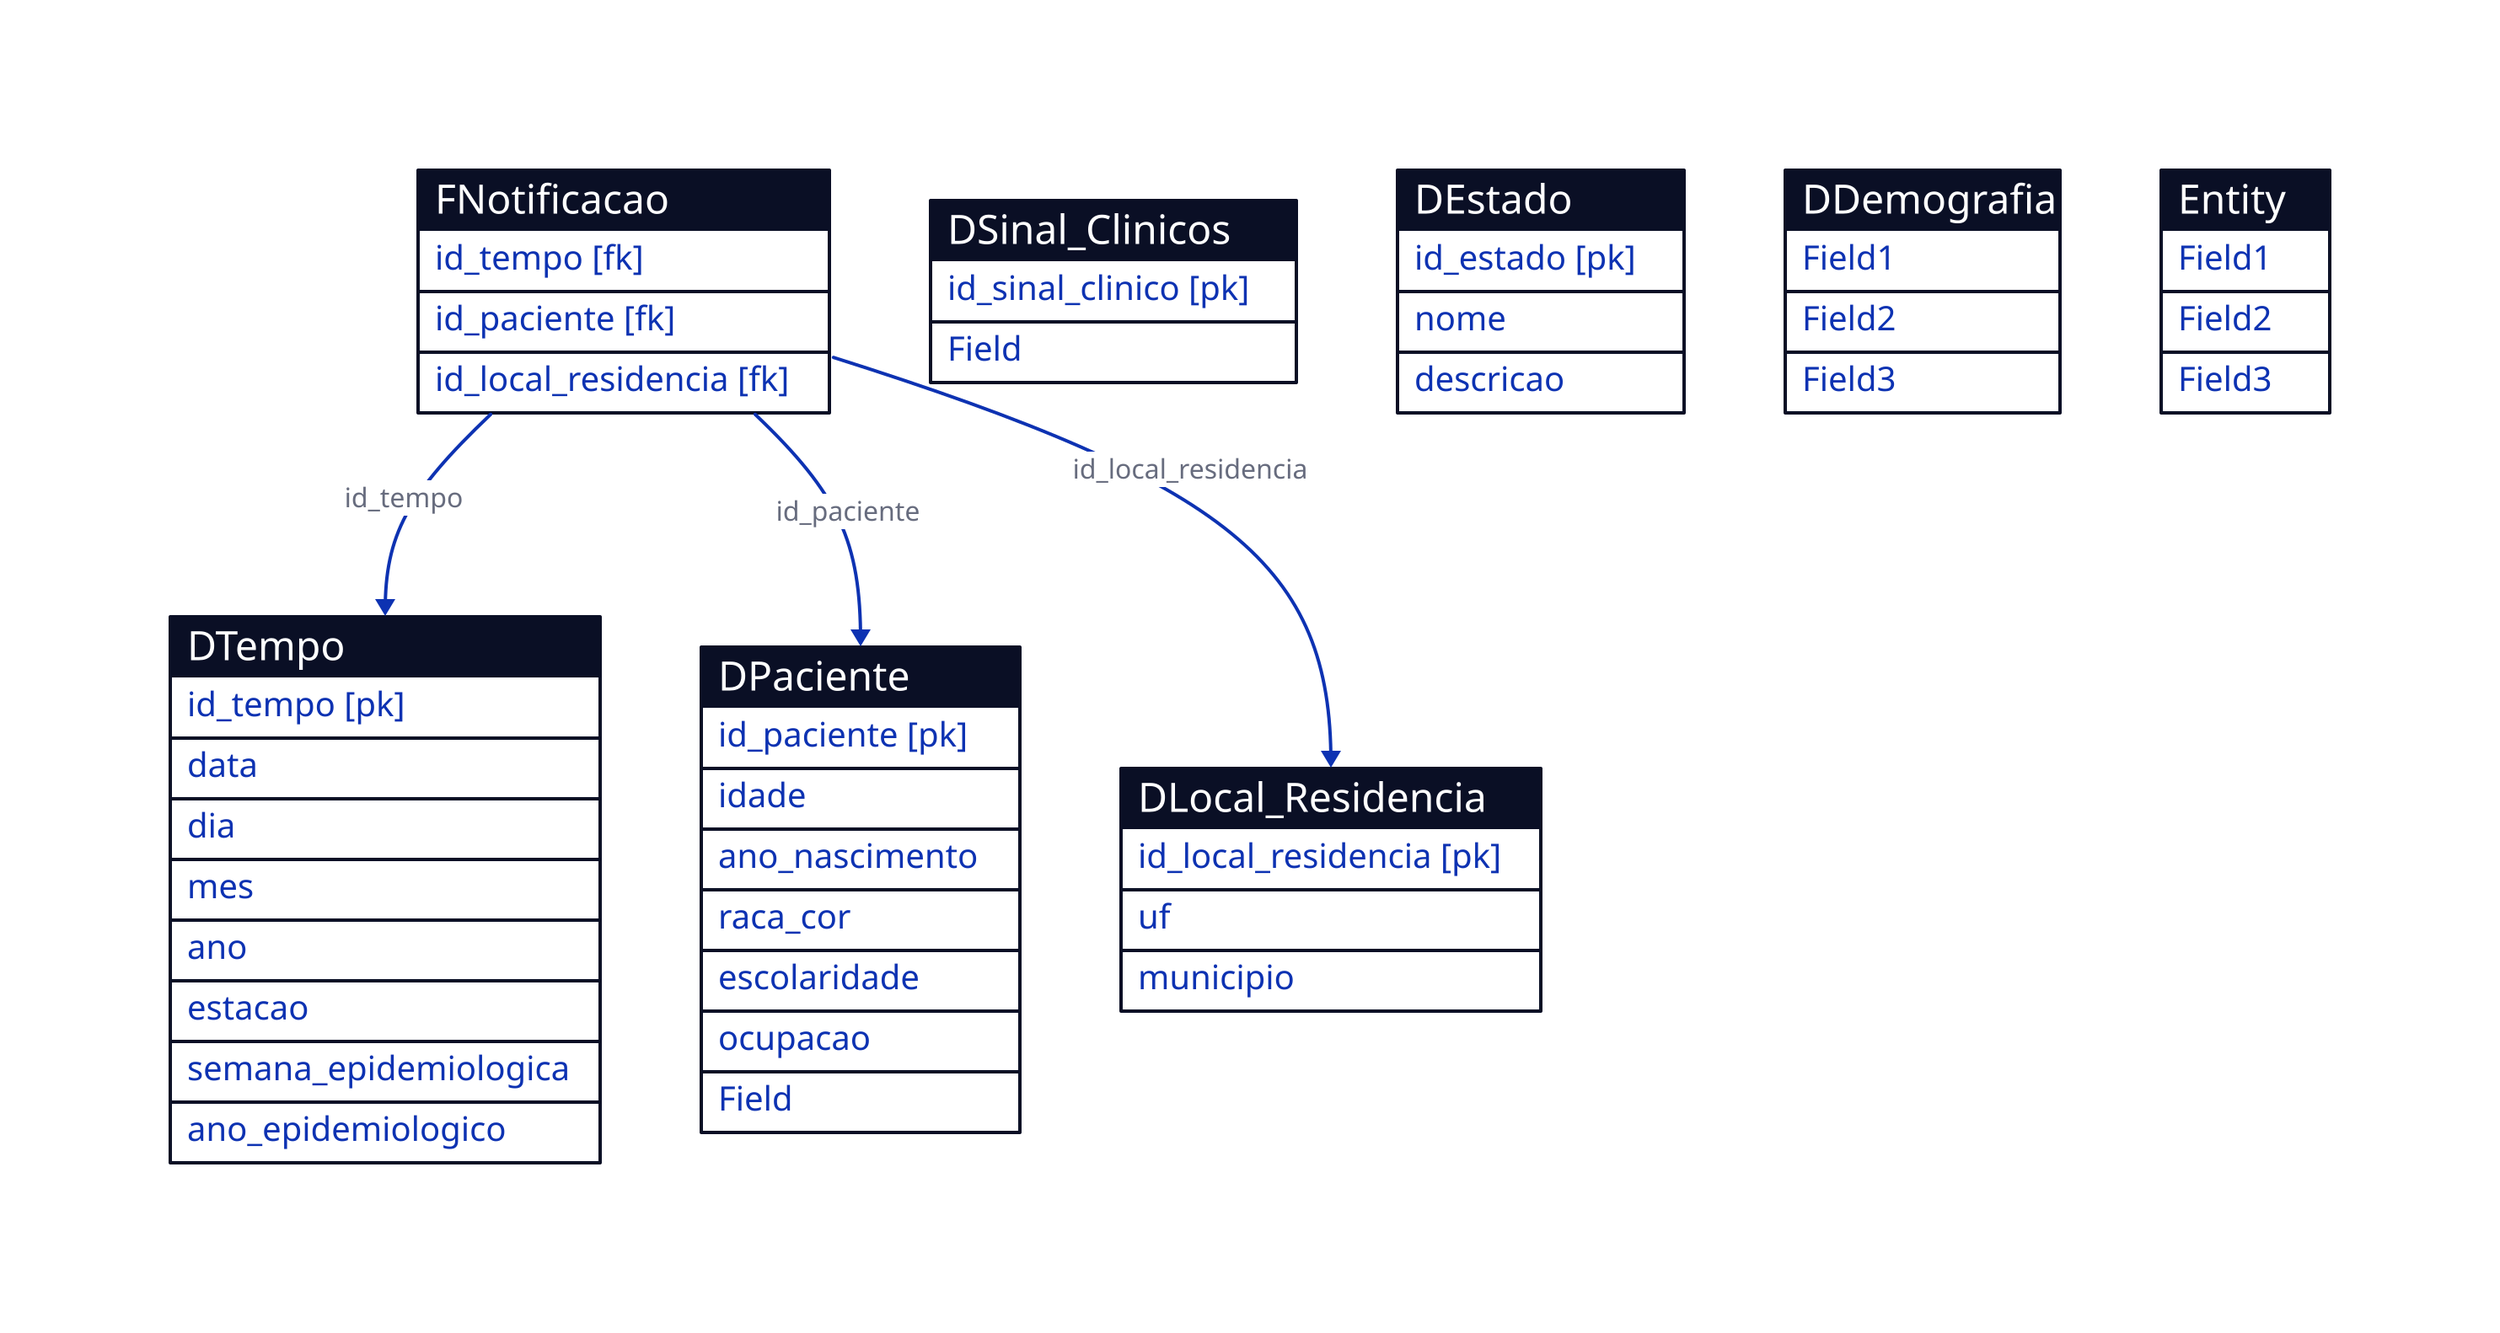 DTempo: {
  shape: sql_table
  "id_tempo [pk]"
  "data"
  "dia"
  "mes"
  "ano"
  "estacao"
  "semana_epidemiologica"
  "ano_epidemiologico"
}

DPaciente: {
  shape: sql_table
  "id_paciente [pk]"
  "idade"
  "ano_nascimento"
  "raca_cor"
  "escolaridade"
  "ocupacao"
  "Field"
}

FNotificacao: {
  shape: sql_table
  "id_tempo [fk]"
  "id_paciente [fk]"
  "id_local_residencia [fk]"
}

DSinal_Clinicos: {
  shape: sql_table
  "id_sinal_clinico [pk]"
  "Field"
}

DEstado: {
  shape: sql_table
  "id_estado [pk]"
  "nome"
  "descricao"
}

DLocal_Residencia: {
  shape: sql_table
  "id_local_residencia [pk]"
  "uf"
  "municipio"
}

DDemografia: {
  shape: sql_table
  "Field1"
  "Field2"
  "Field3"
}

Entity: {
  shape: sql_table
  "Field1"
  "Field2"
  "Field3"
}

# relationships
FNotificacao -> DTempo: "id_tempo"
FNotificacao -> DPaciente: "id_paciente"
FNotificacao -> DLocal_Residencia: "id_local_residencia"
